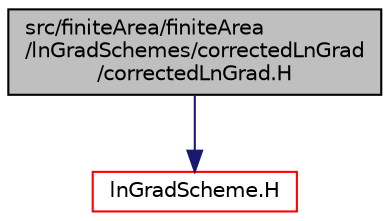 digraph "src/finiteArea/finiteArea/lnGradSchemes/correctedLnGrad/correctedLnGrad.H"
{
  bgcolor="transparent";
  edge [fontname="Helvetica",fontsize="10",labelfontname="Helvetica",labelfontsize="10"];
  node [fontname="Helvetica",fontsize="10",shape=record];
  Node1 [label="src/finiteArea/finiteArea\l/lnGradSchemes/correctedLnGrad\l/correctedLnGrad.H",height=0.2,width=0.4,color="black", fillcolor="grey75", style="filled" fontcolor="black"];
  Node1 -> Node2 [color="midnightblue",fontsize="10",style="solid",fontname="Helvetica"];
  Node2 [label="lnGradScheme.H",height=0.2,width=0.4,color="red",URL="$lnGradScheme_8H.html"];
}
